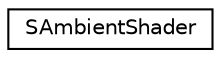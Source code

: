 digraph "Graphical Class Hierarchy"
{
  edge [fontname="Helvetica",fontsize="10",labelfontname="Helvetica",labelfontsize="10"];
  node [fontname="Helvetica",fontsize="10",shape=record];
  rankdir="LR";
  Node1 [label="SAmbientShader",height=0.2,width=0.4,color="black", fillcolor="white", style="filled",URL="$struct_s_ambient_shader.html"];
}
